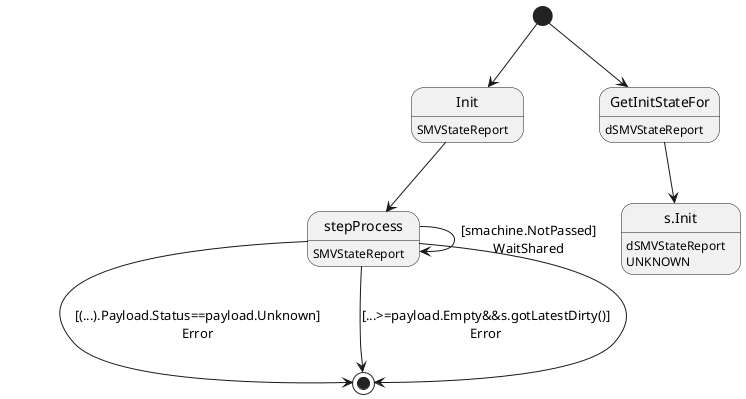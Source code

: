 @startuml
state "Init" as T01_S001
T01_S001 : SMVStateReport
[*] --> T01_S001
T01_S001 --> T01_S002
state "stepProcess" as T01_S002
T01_S002 : SMVStateReport
T01_S002 -->[*] : [(...).Payload.Status==payload.Unknown]\nError
T01_S002 -->[*] : [...>=payload.Empty&&s.gotLatestDirty()]\nError
T01_S002 -> T01_S002 : [smachine.NotPassed]\nWaitShared
T01_S002 -->[*]
state "GetInitStateFor" as T00_S001
T00_S001 : dSMVStateReport
[*] --> T00_S001
state "s.Init" as T00_U001
T00_U001 : dSMVStateReport
T00_U001 : UNKNOWN 
T00_S001 --> T00_U001
@enduml
